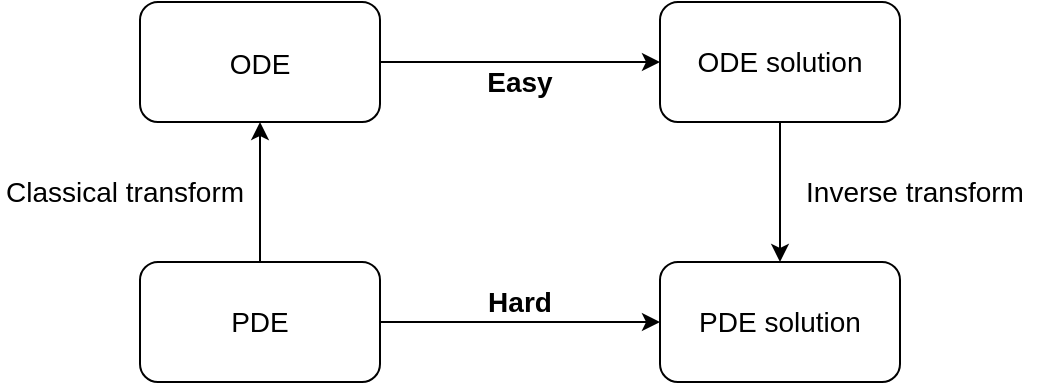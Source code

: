 <mxfile version="10.5.2" type="device"><diagram id="gnvd6Oq4exFBXVMbiT1f" name="Page-1"><mxGraphModel dx="754" dy="386" grid="1" gridSize="10" guides="1" tooltips="1" connect="1" arrows="1" fold="1" page="1" pageScale="1" pageWidth="827" pageHeight="1169" math="0" shadow="0"><root><mxCell id="0"/><mxCell id="1" parent="0"/><mxCell id="iAscBebuM39pJqX_c6yC-1" value="&lt;font style=&quot;font-size: 14px&quot;&gt;ODE&lt;/font&gt;" style="rounded=1;whiteSpace=wrap;html=1;fontSize=16;" parent="1" vertex="1"><mxGeometry x="120" y="40" width="120" height="60" as="geometry"/></mxCell><mxCell id="iAscBebuM39pJqX_c6yC-2" value="&lt;font style=&quot;font-size: 14px&quot;&gt;ODE solution&lt;/font&gt;" style="rounded=1;whiteSpace=wrap;html=1;" parent="1" vertex="1"><mxGeometry x="380" y="40" width="120" height="60" as="geometry"/></mxCell><mxCell id="iAscBebuM39pJqX_c6yC-3" value="&lt;font style=&quot;font-size: 14px&quot;&gt;PDE&lt;/font&gt;" style="rounded=1;whiteSpace=wrap;html=1;" parent="1" vertex="1"><mxGeometry x="120" y="170" width="120" height="60" as="geometry"/></mxCell><mxCell id="iAscBebuM39pJqX_c6yC-4" value="&lt;font style=&quot;font-size: 14px&quot;&gt;PDE solution&lt;/font&gt;" style="rounded=1;whiteSpace=wrap;html=1;" parent="1" vertex="1"><mxGeometry x="380" y="170" width="120" height="60" as="geometry"/></mxCell><mxCell id="iAscBebuM39pJqX_c6yC-5" value="" style="endArrow=classic;html=1;entryX=0;entryY=0.5;entryDx=0;entryDy=0;exitX=1;exitY=0.5;exitDx=0;exitDy=0;" parent="1" source="iAscBebuM39pJqX_c6yC-1" target="iAscBebuM39pJqX_c6yC-2" edge="1"><mxGeometry width="50" height="50" relative="1" as="geometry"><mxPoint x="120" y="300" as="sourcePoint"/><mxPoint x="170" y="250" as="targetPoint"/></mxGeometry></mxCell><mxCell id="iAscBebuM39pJqX_c6yC-6" value="" style="endArrow=classic;html=1;entryX=0;entryY=0.5;entryDx=0;entryDy=0;exitX=1;exitY=0.5;exitDx=0;exitDy=0;" parent="1" source="iAscBebuM39pJqX_c6yC-3" target="iAscBebuM39pJqX_c6yC-4" edge="1"><mxGeometry width="50" height="50" relative="1" as="geometry"><mxPoint x="250" y="220" as="sourcePoint"/><mxPoint x="390" y="220" as="targetPoint"/></mxGeometry></mxCell><mxCell id="iAscBebuM39pJqX_c6yC-7" value="" style="endArrow=classic;html=1;entryX=0.5;entryY=1;entryDx=0;entryDy=0;exitX=0.5;exitY=0;exitDx=0;exitDy=0;" parent="1" source="iAscBebuM39pJqX_c6yC-3" target="iAscBebuM39pJqX_c6yC-1" edge="1"><mxGeometry width="50" height="50" relative="1" as="geometry"><mxPoint x="120" y="300" as="sourcePoint"/><mxPoint x="170" y="250" as="targetPoint"/></mxGeometry></mxCell><mxCell id="iAscBebuM39pJqX_c6yC-9" value="&lt;b&gt;&lt;font style=&quot;font-size: 14px&quot;&gt;Easy&lt;/font&gt;&lt;/b&gt;" style="text;html=1;strokeColor=none;fillColor=none;align=center;verticalAlign=middle;whiteSpace=wrap;rounded=0;" parent="1" vertex="1"><mxGeometry x="290" y="70" width="40" height="20" as="geometry"/></mxCell><mxCell id="iAscBebuM39pJqX_c6yC-10" value="&lt;b&gt;&lt;font style=&quot;font-size: 14px&quot;&gt;Hard&lt;/font&gt;&lt;/b&gt;" style="text;html=1;strokeColor=none;fillColor=none;align=center;verticalAlign=middle;whiteSpace=wrap;rounded=0;" parent="1" vertex="1"><mxGeometry x="290" y="180" width="40" height="20" as="geometry"/></mxCell><mxCell id="iAscBebuM39pJqX_c6yC-11" value="&lt;font style=&quot;font-size: 14px&quot;&gt;Classical transform&lt;br&gt;&lt;/font&gt;" style="text;html=1;strokeColor=none;fillColor=none;align=center;verticalAlign=middle;whiteSpace=wrap;rounded=0;" parent="1" vertex="1"><mxGeometry x="50" y="125" width="125" height="20" as="geometry"/></mxCell><mxCell id="iAscBebuM39pJqX_c6yC-12" value="&lt;font style=&quot;font-size: 14px&quot;&gt;Inverse transform&lt;br&gt;&lt;/font&gt;" style="text;html=1;strokeColor=none;fillColor=none;align=center;verticalAlign=middle;whiteSpace=wrap;rounded=0;" parent="1" vertex="1"><mxGeometry x="445" y="125" width="125" height="20" as="geometry"/></mxCell><mxCell id="3tb0rWtQP4YGTESufkd_-1" value="" style="endArrow=classic;html=1;entryX=0.5;entryY=0;entryDx=0;entryDy=0;exitX=0.5;exitY=1;exitDx=0;exitDy=0;" edge="1" parent="1" source="iAscBebuM39pJqX_c6yC-2" target="iAscBebuM39pJqX_c6yC-4"><mxGeometry width="50" height="50" relative="1" as="geometry"><mxPoint x="50" y="300" as="sourcePoint"/><mxPoint x="100" y="250" as="targetPoint"/></mxGeometry></mxCell></root></mxGraphModel></diagram></mxfile>